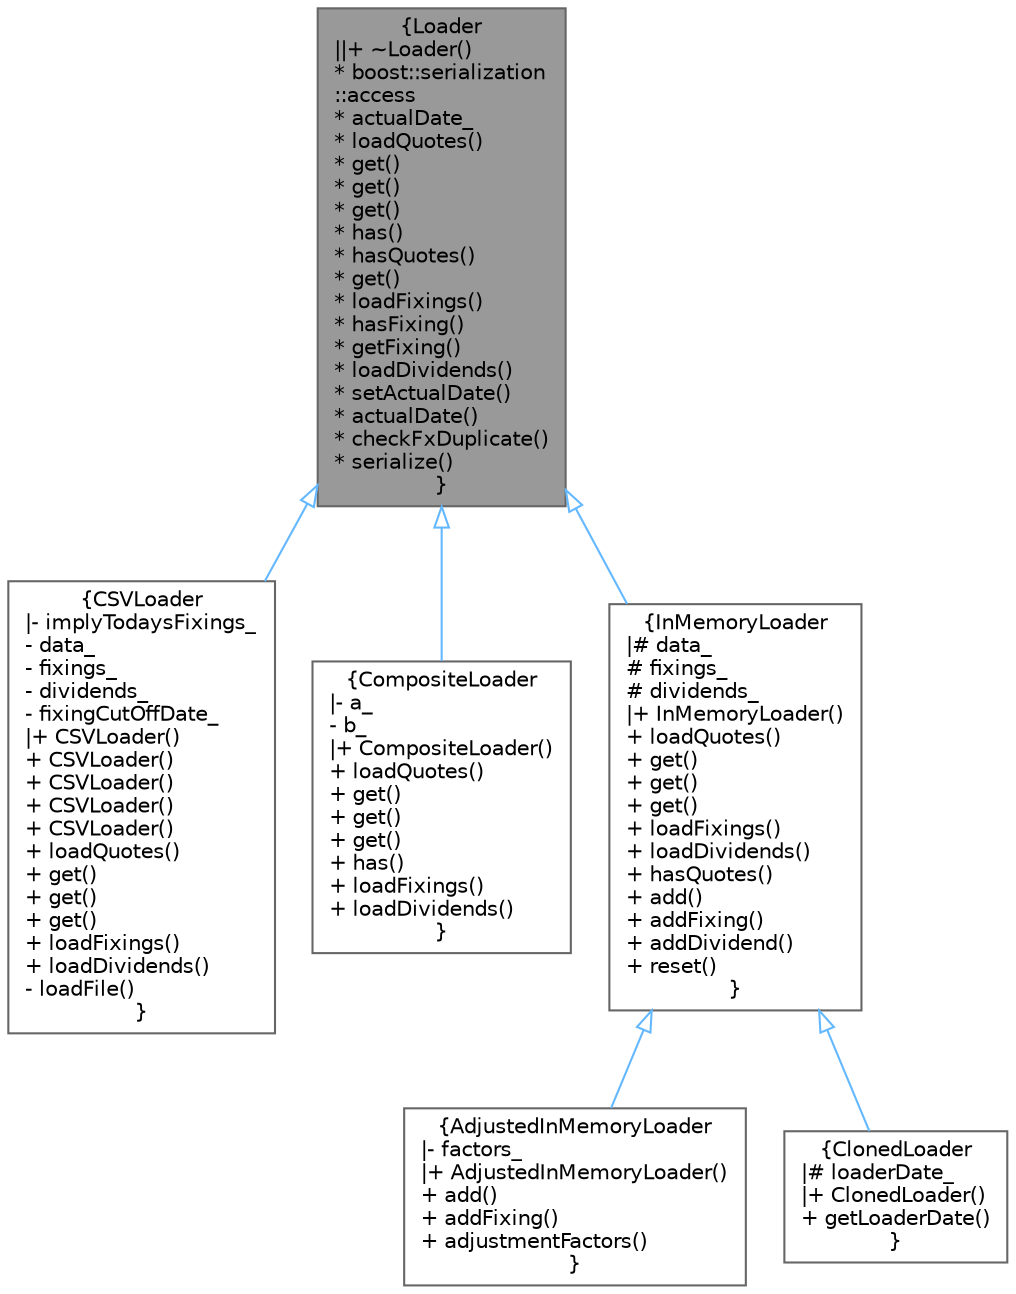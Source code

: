 digraph "Loader"
{
 // INTERACTIVE_SVG=YES
 // LATEX_PDF_SIZE
  bgcolor="transparent";
  edge [fontname=Helvetica,fontsize=10,labelfontname=Helvetica,labelfontsize=10];
  node [fontname=Helvetica,fontsize=10,shape=box,height=0.2,width=0.4];
  Node1 [label="{Loader\n||+ ~Loader()\l* boost::serialization\l::access\l* actualDate_\l* loadQuotes()\l* get()\l* get()\l* get()\l* has()\l* hasQuotes()\l* get()\l* loadFixings()\l* hasFixing()\l* getFixing()\l* loadDividends()\l* setActualDate()\l* actualDate()\l* checkFxDuplicate()\l* serialize()\l}",height=0.2,width=0.4,color="gray40", fillcolor="grey60", style="filled", fontcolor="black",tooltip="Market data loader base class."];
  Node1 -> Node2 [dir="back",color="steelblue1",style="solid",arrowtail="onormal"];
  Node2 [label="{CSVLoader\n|- implyTodaysFixings_\l- data_\l- fixings_\l- dividends_\l- fixingCutOffDate_\l|+ CSVLoader()\l+ CSVLoader()\l+ CSVLoader()\l+ CSVLoader()\l+ CSVLoader()\l+ loadQuotes()\l+ get()\l+ get()\l+ get()\l+ loadFixings()\l+ loadDividends()\l- loadFile()\l}",height=0.2,width=0.4,color="gray40", fillcolor="white", style="filled",URL="$classore_1_1data_1_1_c_s_v_loader.html",tooltip="Utility class for loading market quotes and fixings from a file."];
  Node1 -> Node3 [dir="back",color="steelblue1",style="solid",arrowtail="onormal"];
  Node3 [label="{CompositeLoader\n|- a_\l- b_\l|+ CompositeLoader()\l+ loadQuotes()\l+ get()\l+ get()\l+ get()\l+ has()\l+ loadFixings()\l+ loadDividends()\l}",height=0.2,width=0.4,color="gray40", fillcolor="white", style="filled",URL="$classore_1_1data_1_1_composite_loader.html",tooltip=" "];
  Node1 -> Node4 [dir="back",color="steelblue1",style="solid",arrowtail="onormal"];
  Node4 [label="{InMemoryLoader\n|# data_\l# fixings_\l# dividends_\l|+ InMemoryLoader()\l+ loadQuotes()\l+ get()\l+ get()\l+ get()\l+ loadFixings()\l+ loadDividends()\l+ hasQuotes()\l+ add()\l+ addFixing()\l+ addDividend()\l+ reset()\l}",height=0.2,width=0.4,color="gray40", fillcolor="white", style="filled",URL="$classore_1_1data_1_1_in_memory_loader.html",tooltip=" "];
  Node4 -> Node5 [dir="back",color="steelblue1",style="solid",arrowtail="onormal"];
  Node5 [label="{AdjustedInMemoryLoader\n|- factors_\l|+ AdjustedInMemoryLoader()\l+ add()\l+ addFixing()\l+ adjustmentFactors()\l}",height=0.2,width=0.4,color="gray40", fillcolor="white", style="filled",URL="$classore_1_1data_1_1_adjusted_in_memory_loader.html",tooltip="An Adjusted In Memory Loader,."];
  Node4 -> Node6 [dir="back",color="steelblue1",style="solid",arrowtail="onormal"];
  Node6 [label="{ClonedLoader\n|# loaderDate_\l|+ ClonedLoader()\l+ getLoaderDate()\l}",height=0.2,width=0.4,color="gray40", fillcolor="white", style="filled",URL="$classore_1_1data_1_1_cloned_loader.html",tooltip=" "];
}
